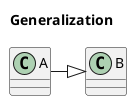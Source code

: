 @startuml
'https://plantuml.com/class-diagram
'sample code.
'todo: 예제 작성 후 png export

title Generalization

'extends

class A {
}

class B {
}

A -right-|> B

@enduml

@startuml

title Realization

'implements

class A {
}

class B {
}

A .right.|> B

@enduml


@startuml

title dependency

'함수의 parameter, return, method 변수로 사용하는 경우

class A {
}

class B {
}

A .right.> B

@enduml

@startuml

title association

'매개변수로 쓰이지만 A 인스턴스가 생성될 때 필수적인 요소가 아닌 경우

class A {
}

class B {
}

A -right-> B

@enduml

@startuml

title Aggregation

'라이프타임 독립적.

class A {
}

class B {
}

A -right-o B

@enduml

@startuml

title composition

'라이프타임 의존적. new 생성자 사용하는 경우

class A {
}

class B {
}

A -right-* B

@enduml